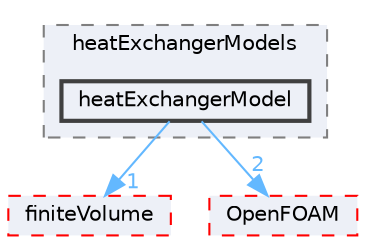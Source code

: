 digraph "src/fvOptions/sources/derived/heatExchangerSource/heatExchangerModels/heatExchangerModel"
{
 // LATEX_PDF_SIZE
  bgcolor="transparent";
  edge [fontname=Helvetica,fontsize=10,labelfontname=Helvetica,labelfontsize=10];
  node [fontname=Helvetica,fontsize=10,shape=box,height=0.2,width=0.4];
  compound=true
  subgraph clusterdir_562c6d46fa4b4a67719e2b377ca4f00d {
    graph [ bgcolor="#edf0f7", pencolor="grey50", label="heatExchangerModels", fontname=Helvetica,fontsize=10 style="filled,dashed", URL="dir_562c6d46fa4b4a67719e2b377ca4f00d.html",tooltip=""]
  dir_405d41cec5775fcf28b81ae41ef95664 [label="heatExchangerModel", fillcolor="#edf0f7", color="grey25", style="filled,bold", URL="dir_405d41cec5775fcf28b81ae41ef95664.html",tooltip=""];
  }
  dir_9bd15774b555cf7259a6fa18f99fe99b [label="finiteVolume", fillcolor="#edf0f7", color="red", style="filled,dashed", URL="dir_9bd15774b555cf7259a6fa18f99fe99b.html",tooltip=""];
  dir_c5473ff19b20e6ec4dfe5c310b3778a8 [label="OpenFOAM", fillcolor="#edf0f7", color="red", style="filled,dashed", URL="dir_c5473ff19b20e6ec4dfe5c310b3778a8.html",tooltip=""];
  dir_405d41cec5775fcf28b81ae41ef95664->dir_9bd15774b555cf7259a6fa18f99fe99b [headlabel="1", labeldistance=1.5 headhref="dir_001708_001387.html" href="dir_001708_001387.html" color="steelblue1" fontcolor="steelblue1"];
  dir_405d41cec5775fcf28b81ae41ef95664->dir_c5473ff19b20e6ec4dfe5c310b3778a8 [headlabel="2", labeldistance=1.5 headhref="dir_001708_002695.html" href="dir_001708_002695.html" color="steelblue1" fontcolor="steelblue1"];
}
